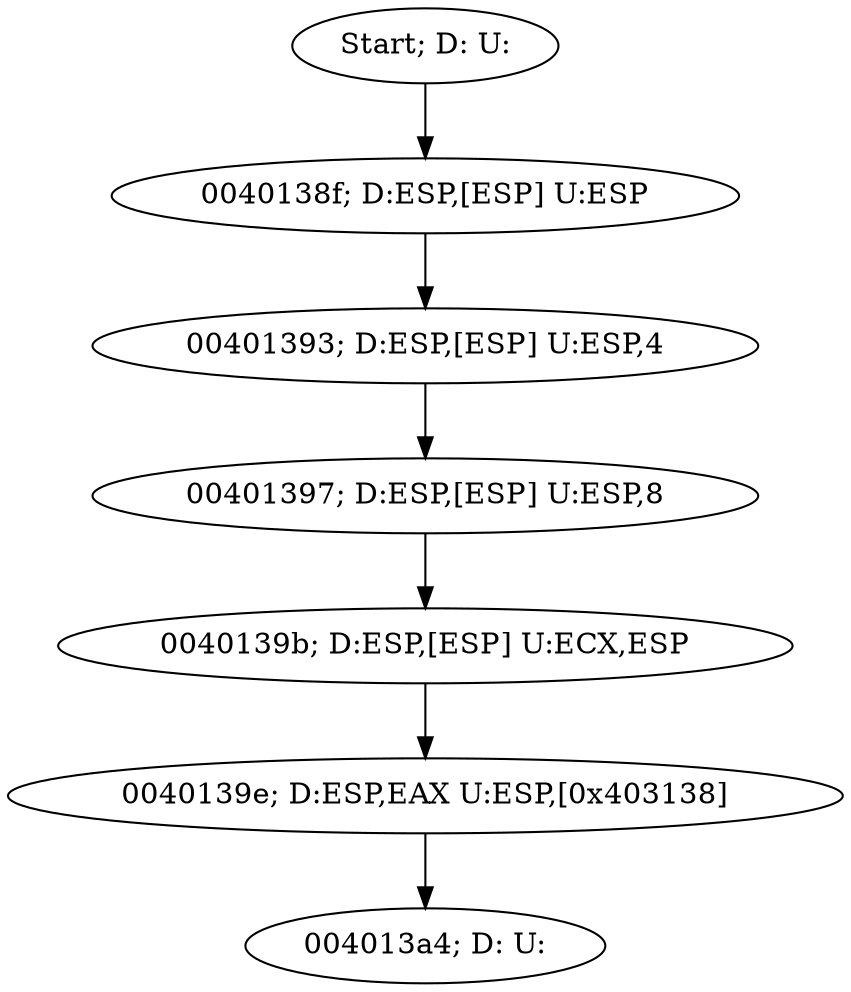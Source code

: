 digraph {
	n0 [label="Start; D: U:"]
	n1 [label="0040138f; D:ESP,[ESP] U:ESP"]
	n2 [label="00401393; D:ESP,[ESP] U:ESP,4"]
	n3 [label="00401397; D:ESP,[ESP] U:ESP,8"]
	n4 [label="0040139b; D:ESP,[ESP] U:ECX,ESP"]
	n5 [label="0040139e; D:ESP,EAX U:ESP,[0x403138]"]
	n6 [label="004013a4; D: U:"]

	n0 -> n1
	n1 -> n2
	n2 -> n3
	n3 -> n4
	n4 -> n5
	n5 -> n6

}